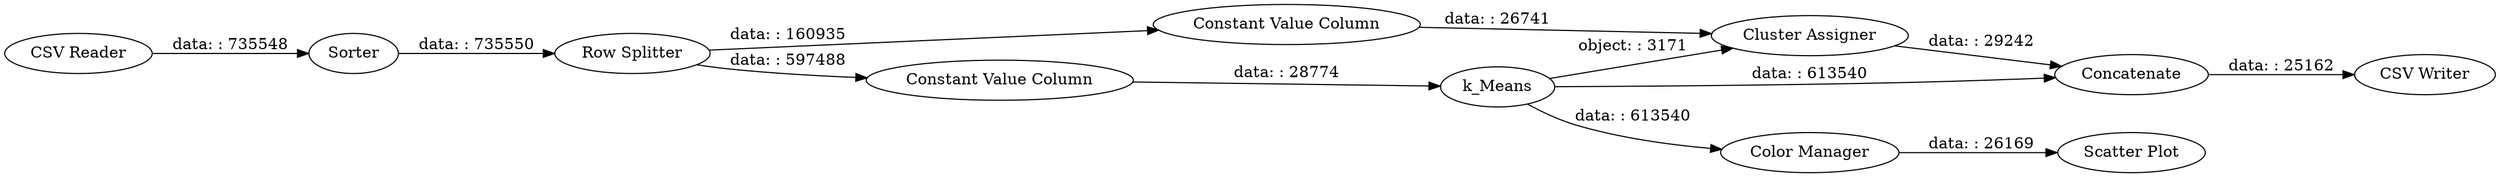 digraph {
	"-1335042896562301796_17" [label=Concatenate]
	"-1335042896562301796_5" [label="Color Manager"]
	"-1335042896562301796_12" [label="Row Splitter"]
	"-1335042896562301796_10" [label="Constant Value Column"]
	"-1335042896562301796_15" [label=Sorter]
	"-1335042896562301796_7" [label="Cluster Assigner"]
	"-1335042896562301796_20" [label="CSV Writer"]
	"-1335042896562301796_1" [label="CSV Reader"]
	"-1335042896562301796_3" [label="Scatter Plot"]
	"-1335042896562301796_11" [label="Constant Value Column"]
	"-1335042896562301796_2" [label=k_Means]
	"-1335042896562301796_12" -> "-1335042896562301796_10" [label="data: : 597488"]
	"-1335042896562301796_2" -> "-1335042896562301796_17" [label="data: : 613540"]
	"-1335042896562301796_11" -> "-1335042896562301796_7" [label="data: : 26741"]
	"-1335042896562301796_2" -> "-1335042896562301796_5" [label="data: : 613540"]
	"-1335042896562301796_1" -> "-1335042896562301796_15" [label="data: : 735548"]
	"-1335042896562301796_12" -> "-1335042896562301796_11" [label="data: : 160935"]
	"-1335042896562301796_5" -> "-1335042896562301796_3" [label="data: : 26169"]
	"-1335042896562301796_7" -> "-1335042896562301796_17" [label="data: : 29242"]
	"-1335042896562301796_15" -> "-1335042896562301796_12" [label="data: : 735550"]
	"-1335042896562301796_2" -> "-1335042896562301796_7" [label="object: : 3171"]
	"-1335042896562301796_10" -> "-1335042896562301796_2" [label="data: : 28774"]
	"-1335042896562301796_17" -> "-1335042896562301796_20" [label="data: : 25162"]
	rankdir=LR
}
